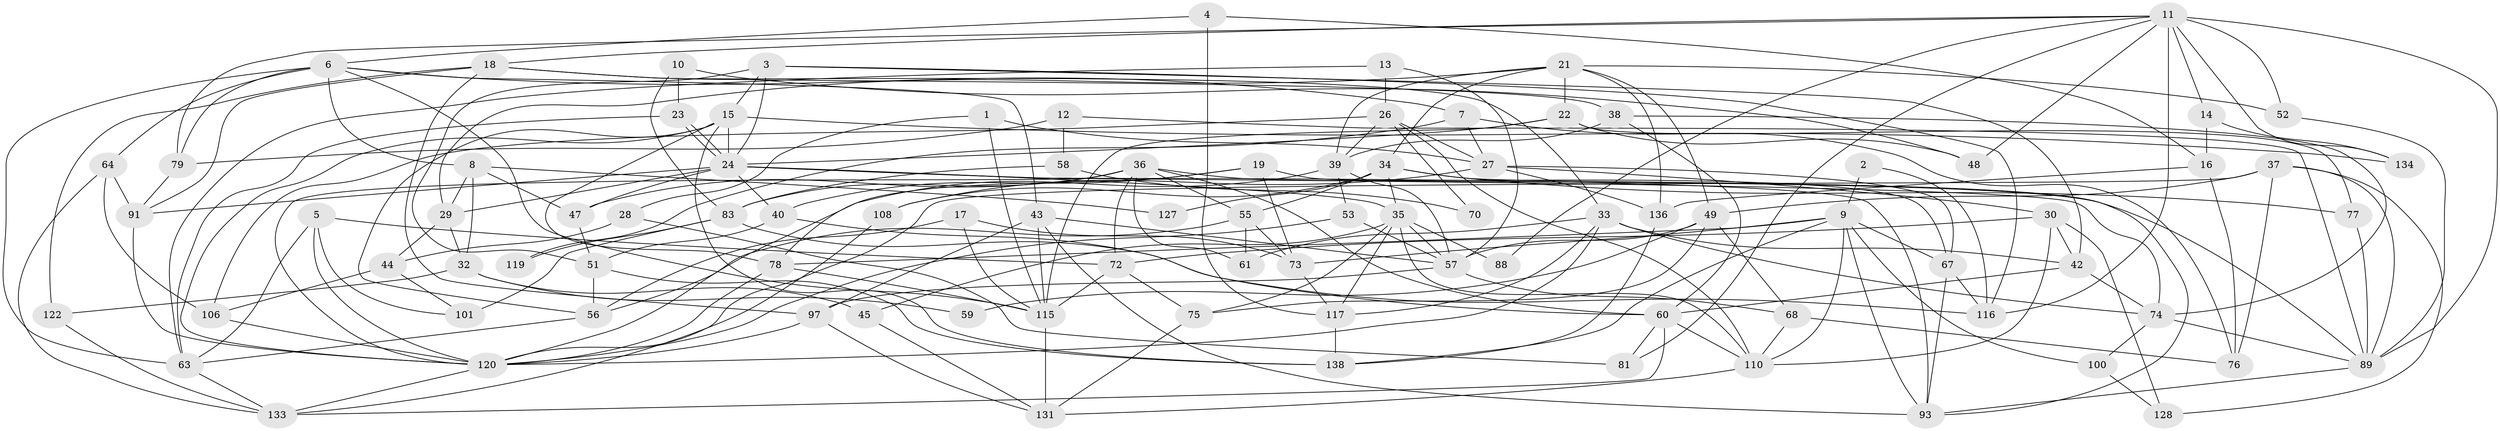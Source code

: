 // original degree distribution, {4: 0.30434782608695654, 2: 0.10144927536231885, 3: 0.2971014492753623, 5: 0.15942028985507245, 6: 0.07971014492753623, 7: 0.050724637681159424, 8: 0.007246376811594203}
// Generated by graph-tools (version 1.1) at 2025/41/03/06/25 10:41:56]
// undirected, 92 vertices, 222 edges
graph export_dot {
graph [start="1"]
  node [color=gray90,style=filled];
  1;
  2;
  3 [super="+65"];
  4;
  5;
  6 [super="+113"];
  7;
  8;
  9 [super="+98"];
  10;
  11 [super="+66"];
  12;
  13 [super="+86"];
  14;
  15 [super="+20"];
  16;
  17 [super="+126"];
  18 [super="+121"];
  19;
  21 [super="+82"];
  22 [super="+25"];
  23;
  24 [super="+54"];
  26 [super="+41"];
  27 [super="+50"];
  28;
  29 [super="+111"];
  30 [super="+31"];
  32 [super="+62"];
  33 [super="+112"];
  34 [super="+107"];
  35 [super="+96"];
  36 [super="+87"];
  37 [super="+109"];
  38;
  39 [super="+104"];
  40 [super="+71"];
  42 [super="+102"];
  43 [super="+129"];
  44;
  45 [super="+46"];
  47;
  48;
  49 [super="+92"];
  51 [super="+99"];
  52 [super="+80"];
  53;
  55 [super="+85"];
  56;
  57 [super="+105"];
  58;
  59;
  60 [super="+130"];
  61;
  63 [super="+125"];
  64;
  67 [super="+69"];
  68;
  70;
  72 [super="+118"];
  73 [super="+84"];
  74;
  75;
  76 [super="+103"];
  77;
  78 [super="+95"];
  79;
  81;
  83 [super="+90"];
  88;
  89 [super="+94"];
  91 [super="+114"];
  93;
  97;
  100;
  101;
  106;
  108;
  110 [super="+132"];
  115 [super="+135"];
  116;
  117 [super="+124"];
  119;
  120 [super="+123"];
  122;
  127;
  128;
  131;
  133 [super="+137"];
  134;
  136;
  138;
  1 -- 115 [weight=2];
  1 -- 28;
  1 -- 27;
  2 -- 9;
  2 -- 116;
  3 -- 51;
  3 -- 116;
  3 -- 42;
  3 -- 24;
  3 -- 15;
  4 -- 16;
  4 -- 117;
  4 -- 6;
  5 -- 101;
  5 -- 72;
  5 -- 120;
  5 -- 63;
  6 -- 7;
  6 -- 43;
  6 -- 64;
  6 -- 115;
  6 -- 8;
  6 -- 79;
  6 -- 63;
  7 -- 119;
  7 -- 27;
  7 -- 76;
  8 -- 32;
  8 -- 47;
  8 -- 127;
  8 -- 29;
  9 -- 100;
  9 -- 138;
  9 -- 67;
  9 -- 73;
  9 -- 93;
  9 -- 110;
  9 -- 78;
  10 -- 83;
  10 -- 23;
  10 -- 48;
  11 -- 134;
  11 -- 14;
  11 -- 18;
  11 -- 52 [weight=2];
  11 -- 79;
  11 -- 48;
  11 -- 81;
  11 -- 116;
  11 -- 88;
  11 -- 89;
  12 -- 79;
  12 -- 58;
  12 -- 89;
  13 -- 26 [weight=3];
  13 -- 57;
  13 -- 63;
  14 -- 16;
  14 -- 134;
  15 -- 138;
  15 -- 120;
  15 -- 56;
  15 -- 134;
  15 -- 24;
  15 -- 78;
  16 -- 76;
  16 -- 136;
  17 -- 115;
  17 -- 56;
  17 -- 73;
  18 -- 97;
  18 -- 33;
  18 -- 38;
  18 -- 122;
  18 -- 91;
  19 -- 67;
  19 -- 73;
  19 -- 40;
  19 -- 78;
  21 -- 34;
  21 -- 22;
  21 -- 52;
  21 -- 49;
  21 -- 39;
  21 -- 136;
  21 -- 29;
  22 -- 48;
  22 -- 24;
  22 -- 115;
  22 -- 77;
  23 -- 63;
  23 -- 24;
  23 -- 24;
  24 -- 93;
  24 -- 47;
  24 -- 74;
  24 -- 29;
  24 -- 40;
  24 -- 91;
  24 -- 35;
  26 -- 27;
  26 -- 70;
  26 -- 106;
  26 -- 39;
  26 -- 110;
  27 -- 108;
  27 -- 136;
  27 -- 30;
  27 -- 67;
  28 -- 81;
  28 -- 44;
  29 -- 32;
  29 -- 44;
  30 -- 42;
  30 -- 128;
  30 -- 72;
  30 -- 110;
  32 -- 59;
  32 -- 122;
  32 -- 45 [weight=2];
  33 -- 42;
  33 -- 61;
  33 -- 120;
  33 -- 74;
  33 -- 117;
  34 -- 108;
  34 -- 77 [weight=2];
  34 -- 127;
  34 -- 35;
  34 -- 93;
  34 -- 55;
  35 -- 75;
  35 -- 117;
  35 -- 88;
  35 -- 110;
  35 -- 57;
  35 -- 45;
  36 -- 120;
  36 -- 61;
  36 -- 89;
  36 -- 72;
  36 -- 83;
  36 -- 60;
  36 -- 47;
  36 -- 55;
  37 -- 120;
  37 -- 89;
  37 -- 128;
  37 -- 49;
  37 -- 76;
  38 -- 39;
  38 -- 74;
  38 -- 60;
  39 -- 53;
  39 -- 120;
  39 -- 57;
  40 -- 60;
  40 -- 51;
  42 -- 60;
  42 -- 74;
  43 -- 97;
  43 -- 57;
  43 -- 93;
  43 -- 115;
  44 -- 106;
  44 -- 101;
  45 -- 131;
  47 -- 51;
  49 -- 68;
  49 -- 57;
  49 -- 75;
  49 -- 59;
  51 -- 138;
  51 -- 56;
  52 -- 89;
  53 -- 57;
  53 -- 120;
  55 -- 61;
  55 -- 56;
  55 -- 73;
  56 -- 63;
  57 -- 97;
  57 -- 68;
  58 -- 83;
  58 -- 70;
  60 -- 133;
  60 -- 81;
  60 -- 110;
  63 -- 133;
  64 -- 106;
  64 -- 133;
  64 -- 91;
  67 -- 116;
  67 -- 93;
  68 -- 76;
  68 -- 110;
  72 -- 75;
  72 -- 115;
  73 -- 117;
  74 -- 100;
  74 -- 89;
  75 -- 131;
  77 -- 89;
  78 -- 115;
  78 -- 120;
  79 -- 91;
  83 -- 116;
  83 -- 101 [weight=2];
  83 -- 119;
  89 -- 93;
  91 -- 120;
  97 -- 131;
  97 -- 120;
  100 -- 128;
  106 -- 120;
  108 -- 133;
  110 -- 131;
  115 -- 131;
  117 -- 138;
  120 -- 133;
  122 -- 133;
  136 -- 138;
}
